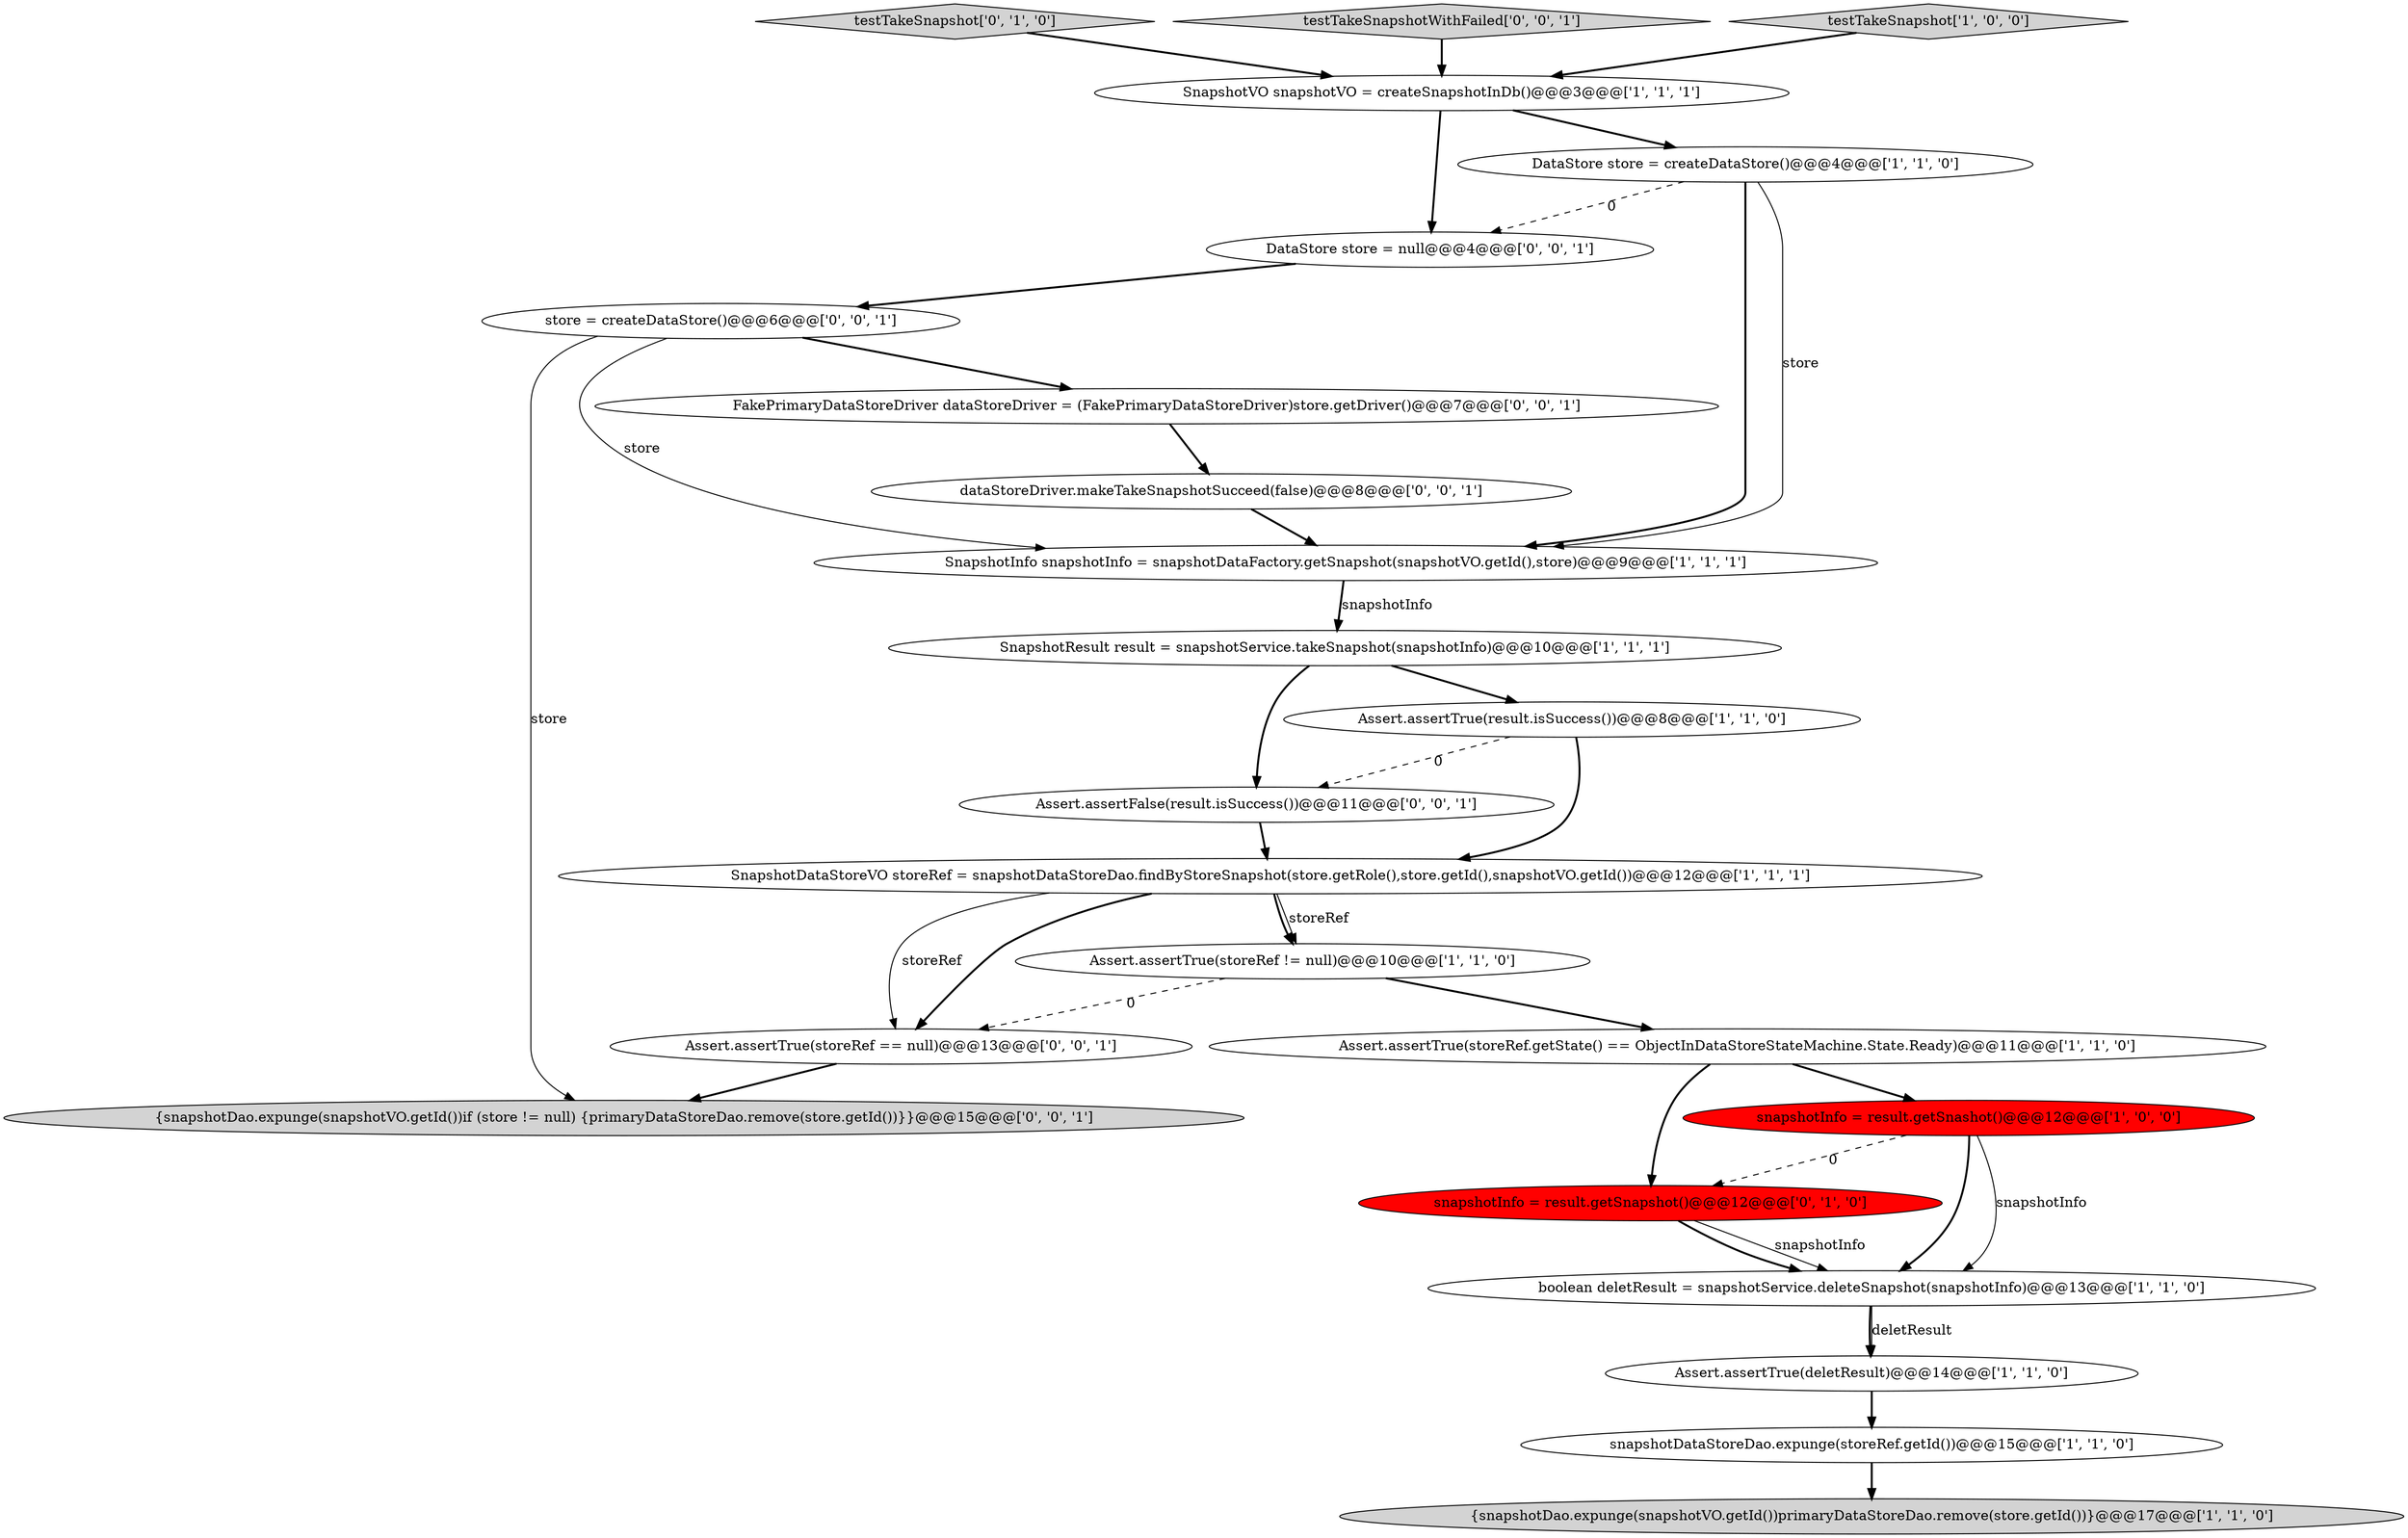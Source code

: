 digraph {
14 [style = filled, label = "snapshotInfo = result.getSnapshot()@@@12@@@['0', '1', '0']", fillcolor = red, shape = ellipse image = "AAA1AAABBB2BBB"];
17 [style = filled, label = "{snapshotDao.expunge(snapshotVO.getId())if (store != null) {primaryDataStoreDao.remove(store.getId())}}@@@15@@@['0', '0', '1']", fillcolor = lightgray, shape = ellipse image = "AAA0AAABBB3BBB"];
5 [style = filled, label = "snapshotInfo = result.getSnashot()@@@12@@@['1', '0', '0']", fillcolor = red, shape = ellipse image = "AAA1AAABBB1BBB"];
2 [style = filled, label = "Assert.assertTrue(storeRef != null)@@@10@@@['1', '1', '0']", fillcolor = white, shape = ellipse image = "AAA0AAABBB1BBB"];
20 [style = filled, label = "Assert.assertFalse(result.isSuccess())@@@11@@@['0', '0', '1']", fillcolor = white, shape = ellipse image = "AAA0AAABBB3BBB"];
15 [style = filled, label = "testTakeSnapshot['0', '1', '0']", fillcolor = lightgray, shape = diamond image = "AAA0AAABBB2BBB"];
11 [style = filled, label = "SnapshotResult result = snapshotService.takeSnapshot(snapshotInfo)@@@10@@@['1', '1', '1']", fillcolor = white, shape = ellipse image = "AAA0AAABBB1BBB"];
10 [style = filled, label = "SnapshotDataStoreVO storeRef = snapshotDataStoreDao.findByStoreSnapshot(store.getRole(),store.getId(),snapshotVO.getId())@@@12@@@['1', '1', '1']", fillcolor = white, shape = ellipse image = "AAA0AAABBB1BBB"];
9 [style = filled, label = "SnapshotInfo snapshotInfo = snapshotDataFactory.getSnapshot(snapshotVO.getId(),store)@@@9@@@['1', '1', '1']", fillcolor = white, shape = ellipse image = "AAA0AAABBB1BBB"];
3 [style = filled, label = "{snapshotDao.expunge(snapshotVO.getId())primaryDataStoreDao.remove(store.getId())}@@@17@@@['1', '1', '0']", fillcolor = lightgray, shape = ellipse image = "AAA0AAABBB1BBB"];
22 [style = filled, label = "dataStoreDriver.makeTakeSnapshotSucceed(false)@@@8@@@['0', '0', '1']", fillcolor = white, shape = ellipse image = "AAA0AAABBB3BBB"];
0 [style = filled, label = "Assert.assertTrue(storeRef.getState() == ObjectInDataStoreStateMachine.State.Ready)@@@11@@@['1', '1', '0']", fillcolor = white, shape = ellipse image = "AAA0AAABBB1BBB"];
16 [style = filled, label = "DataStore store = null@@@4@@@['0', '0', '1']", fillcolor = white, shape = ellipse image = "AAA0AAABBB3BBB"];
23 [style = filled, label = "testTakeSnapshotWithFailed['0', '0', '1']", fillcolor = lightgray, shape = diamond image = "AAA0AAABBB3BBB"];
6 [style = filled, label = "snapshotDataStoreDao.expunge(storeRef.getId())@@@15@@@['1', '1', '0']", fillcolor = white, shape = ellipse image = "AAA0AAABBB1BBB"];
8 [style = filled, label = "Assert.assertTrue(deletResult)@@@14@@@['1', '1', '0']", fillcolor = white, shape = ellipse image = "AAA0AAABBB1BBB"];
21 [style = filled, label = "FakePrimaryDataStoreDriver dataStoreDriver = (FakePrimaryDataStoreDriver)store.getDriver()@@@7@@@['0', '0', '1']", fillcolor = white, shape = ellipse image = "AAA0AAABBB3BBB"];
4 [style = filled, label = "boolean deletResult = snapshotService.deleteSnapshot(snapshotInfo)@@@13@@@['1', '1', '0']", fillcolor = white, shape = ellipse image = "AAA0AAABBB1BBB"];
19 [style = filled, label = "store = createDataStore()@@@6@@@['0', '0', '1']", fillcolor = white, shape = ellipse image = "AAA0AAABBB3BBB"];
18 [style = filled, label = "Assert.assertTrue(storeRef == null)@@@13@@@['0', '0', '1']", fillcolor = white, shape = ellipse image = "AAA0AAABBB3BBB"];
13 [style = filled, label = "Assert.assertTrue(result.isSuccess())@@@8@@@['1', '1', '0']", fillcolor = white, shape = ellipse image = "AAA0AAABBB1BBB"];
7 [style = filled, label = "testTakeSnapshot['1', '0', '0']", fillcolor = lightgray, shape = diamond image = "AAA0AAABBB1BBB"];
12 [style = filled, label = "SnapshotVO snapshotVO = createSnapshotInDb()@@@3@@@['1', '1', '1']", fillcolor = white, shape = ellipse image = "AAA0AAABBB1BBB"];
1 [style = filled, label = "DataStore store = createDataStore()@@@4@@@['1', '1', '0']", fillcolor = white, shape = ellipse image = "AAA0AAABBB1BBB"];
19->9 [style = solid, label="store"];
13->10 [style = bold, label=""];
6->3 [style = bold, label=""];
11->20 [style = bold, label=""];
10->18 [style = bold, label=""];
14->4 [style = solid, label="snapshotInfo"];
5->14 [style = dashed, label="0"];
9->11 [style = bold, label=""];
7->12 [style = bold, label=""];
13->20 [style = dashed, label="0"];
22->9 [style = bold, label=""];
18->17 [style = bold, label=""];
8->6 [style = bold, label=""];
12->16 [style = bold, label=""];
16->19 [style = bold, label=""];
12->1 [style = bold, label=""];
19->17 [style = solid, label="store"];
1->9 [style = bold, label=""];
20->10 [style = bold, label=""];
10->2 [style = solid, label="storeRef"];
5->4 [style = solid, label="snapshotInfo"];
0->14 [style = bold, label=""];
2->0 [style = bold, label=""];
21->22 [style = bold, label=""];
1->16 [style = dashed, label="0"];
5->4 [style = bold, label=""];
11->13 [style = bold, label=""];
2->18 [style = dashed, label="0"];
4->8 [style = bold, label=""];
10->2 [style = bold, label=""];
15->12 [style = bold, label=""];
23->12 [style = bold, label=""];
10->18 [style = solid, label="storeRef"];
9->11 [style = solid, label="snapshotInfo"];
4->8 [style = solid, label="deletResult"];
0->5 [style = bold, label=""];
14->4 [style = bold, label=""];
1->9 [style = solid, label="store"];
19->21 [style = bold, label=""];
}
